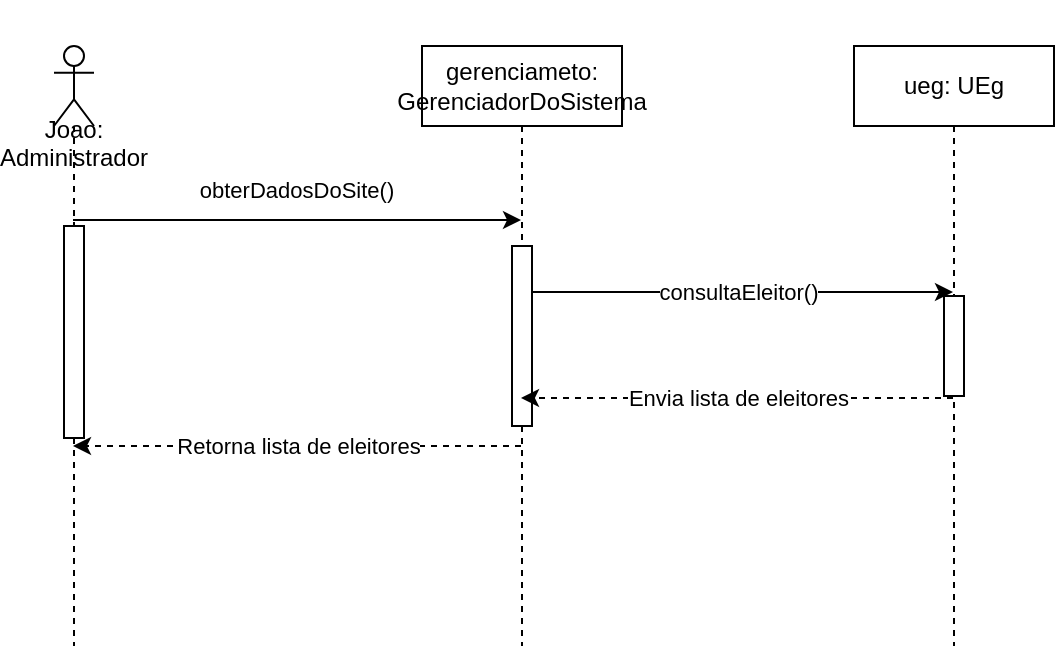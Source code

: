 <mxfile version="28.2.1">
  <diagram name="Página-1" id="9jkz84ikKwmH0DTZhMie">
    <mxGraphModel dx="1042" dy="562" grid="1" gridSize="10" guides="1" tooltips="1" connect="1" arrows="1" fold="1" page="1" pageScale="1" pageWidth="827" pageHeight="1169" math="0" shadow="0">
      <root>
        <mxCell id="0" />
        <mxCell id="1" parent="0" />
        <mxCell id="NypkvQsQigKTySsJNMlj-1" value="obterDadosDoSite()" style="edgeStyle=orthogonalEdgeStyle;rounded=0;orthogonalLoop=1;jettySize=auto;html=1;curved=0;" parent="1" edge="1">
          <mxGeometry x="-0.013" y="15" relative="1" as="geometry">
            <mxPoint x="99.5" y="233" as="sourcePoint" />
            <mxPoint x="323.5" y="233" as="targetPoint" />
            <mxPoint x="1" as="offset" />
          </mxGeometry>
        </mxCell>
        <mxCell id="NypkvQsQigKTySsJNMlj-2" value="&lt;div&gt;&lt;br&gt;&lt;/div&gt;&lt;div&gt;&lt;br&gt;&lt;/div&gt;&lt;div&gt;&lt;br&gt;&lt;/div&gt;&lt;div&gt;&lt;br&gt;&lt;/div&gt;Joao: Administrador" style="shape=umlLifeline;perimeter=lifelinePerimeter;whiteSpace=wrap;html=1;container=1;dropTarget=0;collapsible=0;recursiveResize=0;outlineConnect=0;portConstraint=eastwest;newEdgeStyle={&quot;curved&quot;:0,&quot;rounded&quot;:0};participant=umlActor;" parent="1" vertex="1">
          <mxGeometry x="90" y="146" width="20" height="300" as="geometry" />
        </mxCell>
        <mxCell id="NypkvQsQigKTySsJNMlj-3" value="consultaEleitor()" style="edgeStyle=orthogonalEdgeStyle;rounded=0;orthogonalLoop=1;jettySize=auto;html=1;curved=0;" parent="1" edge="1">
          <mxGeometry relative="1" as="geometry">
            <mxPoint x="323.5" y="269" as="sourcePoint" />
            <mxPoint x="539.5" y="269" as="targetPoint" />
            <mxPoint as="offset" />
          </mxGeometry>
        </mxCell>
        <mxCell id="NypkvQsQigKTySsJNMlj-4" value="Retorna lista de eleitores" style="edgeStyle=orthogonalEdgeStyle;rounded=0;orthogonalLoop=1;jettySize=auto;html=1;curved=0;dashed=1;" parent="1" edge="1">
          <mxGeometry relative="1" as="geometry">
            <mxPoint x="323.5" y="346" as="sourcePoint" />
            <mxPoint x="99.5" y="346" as="targetPoint" />
          </mxGeometry>
        </mxCell>
        <mxCell id="NypkvQsQigKTySsJNMlj-5" value="gerenciameto: GerenciadorDoSistema" style="shape=umlLifeline;perimeter=lifelinePerimeter;whiteSpace=wrap;html=1;container=1;dropTarget=0;collapsible=0;recursiveResize=0;outlineConnect=0;portConstraint=eastwest;newEdgeStyle={&quot;curved&quot;:0,&quot;rounded&quot;:0};" parent="1" vertex="1">
          <mxGeometry x="274" y="146" width="100" height="300" as="geometry" />
        </mxCell>
        <mxCell id="NypkvQsQigKTySsJNMlj-6" value="" style="html=1;points=[[0,0,0,0,5],[0,1,0,0,-5],[1,0,0,0,5],[1,1,0,0,-5]];perimeter=orthogonalPerimeter;outlineConnect=0;targetShapes=umlLifeline;portConstraint=eastwest;newEdgeStyle={&quot;curved&quot;:0,&quot;rounded&quot;:0};" parent="NypkvQsQigKTySsJNMlj-5" vertex="1">
          <mxGeometry x="45" y="100" width="10" height="90" as="geometry" />
        </mxCell>
        <mxCell id="NypkvQsQigKTySsJNMlj-7" value="ueg: UEg" style="shape=umlLifeline;perimeter=lifelinePerimeter;whiteSpace=wrap;html=1;container=1;dropTarget=0;collapsible=0;recursiveResize=0;outlineConnect=0;portConstraint=eastwest;newEdgeStyle={&quot;curved&quot;:0,&quot;rounded&quot;:0};" parent="1" vertex="1">
          <mxGeometry x="490" y="146" width="100" height="300" as="geometry" />
        </mxCell>
        <mxCell id="6f7HjhP5HbhxmV0Y6K_N-1" value="" style="html=1;points=[[0,0,0,0,5],[0,1,0,0,-5],[1,0,0,0,5],[1,1,0,0,-5]];perimeter=orthogonalPerimeter;outlineConnect=0;targetShapes=umlLifeline;portConstraint=eastwest;newEdgeStyle={&quot;curved&quot;:0,&quot;rounded&quot;:0};" vertex="1" parent="NypkvQsQigKTySsJNMlj-7">
          <mxGeometry x="45" y="125" width="10" height="50" as="geometry" />
        </mxCell>
        <mxCell id="NypkvQsQigKTySsJNMlj-8" value="Envia lista de eleitores" style="edgeStyle=orthogonalEdgeStyle;rounded=0;orthogonalLoop=1;jettySize=auto;html=1;curved=0;dashed=1;" parent="1" edge="1">
          <mxGeometry relative="1" as="geometry">
            <mxPoint x="539.5" y="322" as="sourcePoint" />
            <mxPoint x="323.5" y="322" as="targetPoint" />
          </mxGeometry>
        </mxCell>
        <mxCell id="NypkvQsQigKTySsJNMlj-10" value="" style="html=1;points=[[0,0,0,0,5],[0,1,0,0,-5],[1,0,0,0,5],[1,1,0,0,-5]];perimeter=orthogonalPerimeter;outlineConnect=0;targetShapes=umlLifeline;portConstraint=eastwest;newEdgeStyle={&quot;curved&quot;:0,&quot;rounded&quot;:0};" parent="1" vertex="1">
          <mxGeometry x="95" y="236" width="10" height="106" as="geometry" />
        </mxCell>
      </root>
    </mxGraphModel>
  </diagram>
</mxfile>
